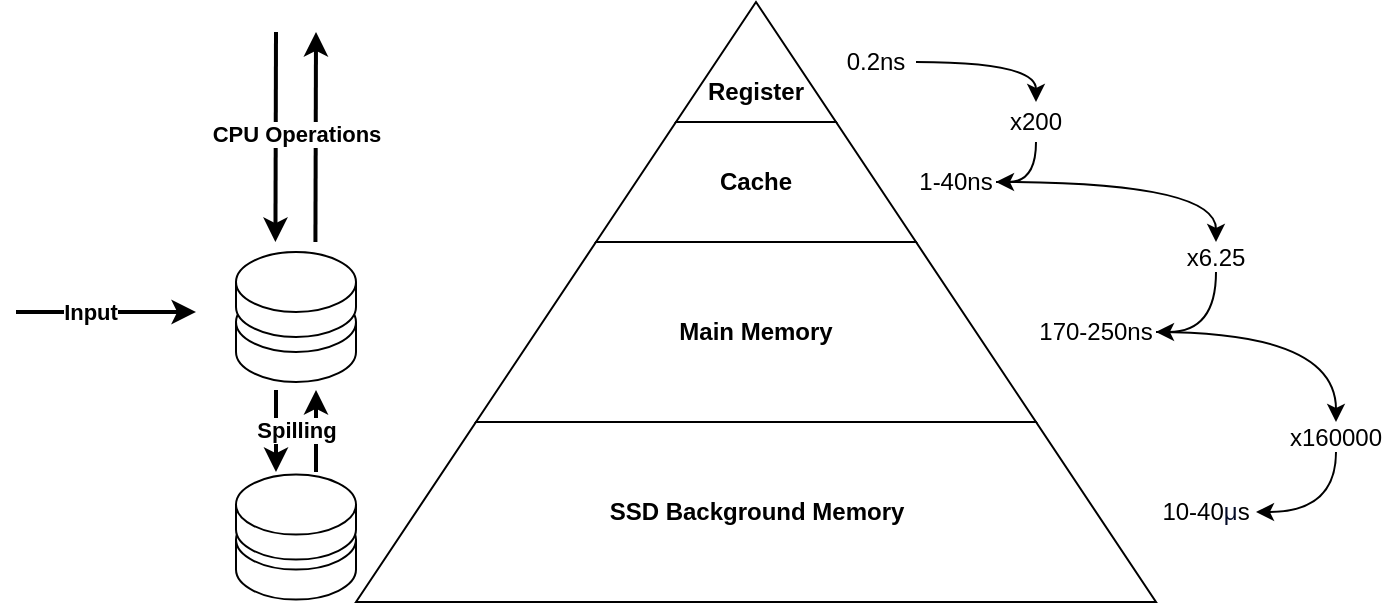<mxfile version="26.0.16">
  <diagram name="Seite-1" id="IGzOPPFE7aq8hMTPI8w9">
    <mxGraphModel dx="1295" dy="486" grid="1" gridSize="10" guides="1" tooltips="1" connect="1" arrows="1" fold="1" page="1" pageScale="1" pageWidth="827" pageHeight="1169" math="1" shadow="0">
      <root>
        <mxCell id="0" />
        <mxCell id="1" parent="0" />
        <mxCell id="xzeQXmWhyYh-CJMgQoSp-10" value="" style="triangle;whiteSpace=wrap;html=1;rotation=-90;" parent="1" vertex="1">
          <mxGeometry x="380" y="400" width="60" height="80" as="geometry" />
        </mxCell>
        <mxCell id="xzeQXmWhyYh-CJMgQoSp-12" value="" style="shape=trapezoid;perimeter=trapezoidPerimeter;whiteSpace=wrap;html=1;fixedSize=1;size=40;" parent="1" vertex="1">
          <mxGeometry x="330" y="470" width="160" height="60" as="geometry" />
        </mxCell>
        <mxCell id="xzeQXmWhyYh-CJMgQoSp-14" value="" style="shape=trapezoid;perimeter=trapezoidPerimeter;whiteSpace=wrap;html=1;fixedSize=1;size=60;" parent="1" vertex="1">
          <mxGeometry x="270" y="530" width="280" height="90" as="geometry" />
        </mxCell>
        <mxCell id="xzeQXmWhyYh-CJMgQoSp-15" value="" style="shape=trapezoid;perimeter=trapezoidPerimeter;whiteSpace=wrap;html=1;fixedSize=1;size=60;" parent="1" vertex="1">
          <mxGeometry x="210" y="620" width="400" height="90" as="geometry" />
        </mxCell>
        <mxCell id="xzeQXmWhyYh-CJMgQoSp-16" value="&lt;b&gt;Register&lt;/b&gt;" style="text;html=1;align=center;verticalAlign=middle;whiteSpace=wrap;rounded=0;" parent="1" vertex="1">
          <mxGeometry x="380" y="440" width="60" height="30" as="geometry" />
        </mxCell>
        <mxCell id="xzeQXmWhyYh-CJMgQoSp-17" value="&lt;b&gt;Cache&lt;/b&gt;" style="text;html=1;align=center;verticalAlign=middle;whiteSpace=wrap;rounded=0;" parent="1" vertex="1">
          <mxGeometry x="380" y="485" width="60" height="30" as="geometry" />
        </mxCell>
        <mxCell id="xzeQXmWhyYh-CJMgQoSp-18" value="&lt;b&gt;Main Memory&lt;/b&gt;" style="text;html=1;align=center;verticalAlign=middle;whiteSpace=wrap;rounded=0;" parent="1" vertex="1">
          <mxGeometry x="370" y="560" width="80" height="30" as="geometry" />
        </mxCell>
        <mxCell id="xzeQXmWhyYh-CJMgQoSp-19" value="&lt;b&gt;SSD Background Memory&lt;/b&gt;" style="text;html=1;align=center;verticalAlign=middle;whiteSpace=wrap;rounded=0;" parent="1" vertex="1">
          <mxGeometry x="332.5" y="650" width="155" height="30" as="geometry" />
        </mxCell>
        <mxCell id="xzeQXmWhyYh-CJMgQoSp-31" style="edgeStyle=orthogonalEdgeStyle;rounded=0;orthogonalLoop=1;jettySize=auto;html=1;entryX=0.5;entryY=0;entryDx=0;entryDy=0;curved=1;" parent="1" source="xzeQXmWhyYh-CJMgQoSp-20" target="xzeQXmWhyYh-CJMgQoSp-24" edge="1">
          <mxGeometry relative="1" as="geometry" />
        </mxCell>
        <mxCell id="xzeQXmWhyYh-CJMgQoSp-20" value="0.2ns" style="text;html=1;align=center;verticalAlign=middle;whiteSpace=wrap;rounded=0;" parent="1" vertex="1">
          <mxGeometry x="450" y="425" width="40" height="30" as="geometry" />
        </mxCell>
        <mxCell id="xzeQXmWhyYh-CJMgQoSp-21" value="1-40ns" style="text;html=1;align=center;verticalAlign=middle;whiteSpace=wrap;rounded=0;" parent="1" vertex="1">
          <mxGeometry x="490" y="485" width="40" height="30" as="geometry" />
        </mxCell>
        <mxCell id="xzeQXmWhyYh-CJMgQoSp-34" style="edgeStyle=orthogonalEdgeStyle;rounded=0;orthogonalLoop=1;jettySize=auto;html=1;exitX=1;exitY=0.5;exitDx=0;exitDy=0;entryX=0.5;entryY=0;entryDx=0;entryDy=0;curved=1;" parent="1" source="xzeQXmWhyYh-CJMgQoSp-22" target="xzeQXmWhyYh-CJMgQoSp-26" edge="1">
          <mxGeometry relative="1" as="geometry">
            <Array as="points">
              <mxPoint x="700" y="575" />
            </Array>
          </mxGeometry>
        </mxCell>
        <mxCell id="xzeQXmWhyYh-CJMgQoSp-22" value="170-250ns" style="text;html=1;align=center;verticalAlign=middle;whiteSpace=wrap;rounded=0;" parent="1" vertex="1">
          <mxGeometry x="550" y="560" width="60" height="30" as="geometry" />
        </mxCell>
        <mxCell id="xzeQXmWhyYh-CJMgQoSp-23" value="10-40&lt;span style=&quot;color: rgb(4, 12, 40); text-align: left;&quot;&gt;&lt;font style=&quot;&quot;&gt;μ&lt;/font&gt;&lt;/span&gt;&lt;span style=&quot;background-color: transparent; color: light-dark(rgb(0, 0, 0), rgb(255, 255, 255));&quot;&gt;s&lt;/span&gt;" style="text;html=1;align=center;verticalAlign=middle;whiteSpace=wrap;rounded=0;" parent="1" vertex="1">
          <mxGeometry x="610" y="650" width="50" height="30" as="geometry" />
        </mxCell>
        <mxCell id="xzeQXmWhyYh-CJMgQoSp-27" style="edgeStyle=orthogonalEdgeStyle;rounded=0;orthogonalLoop=1;jettySize=auto;html=1;exitX=1;exitY=0.5;exitDx=0;exitDy=0;curved=1;entryX=0.5;entryY=0;entryDx=0;entryDy=0;" parent="1" source="xzeQXmWhyYh-CJMgQoSp-21" target="xzeQXmWhyYh-CJMgQoSp-25" edge="1">
          <mxGeometry relative="1" as="geometry" />
        </mxCell>
        <mxCell id="xzeQXmWhyYh-CJMgQoSp-32" style="edgeStyle=orthogonalEdgeStyle;rounded=0;orthogonalLoop=1;jettySize=auto;html=1;entryX=1;entryY=0.5;entryDx=0;entryDy=0;curved=1;" parent="1" source="xzeQXmWhyYh-CJMgQoSp-24" target="xzeQXmWhyYh-CJMgQoSp-21" edge="1">
          <mxGeometry relative="1" as="geometry" />
        </mxCell>
        <mxCell id="xzeQXmWhyYh-CJMgQoSp-24" value="x200" style="text;html=1;align=center;verticalAlign=middle;whiteSpace=wrap;rounded=0;" parent="1" vertex="1">
          <mxGeometry x="520" y="460" width="60" height="20" as="geometry" />
        </mxCell>
        <mxCell id="xzeQXmWhyYh-CJMgQoSp-28" style="edgeStyle=orthogonalEdgeStyle;rounded=0;orthogonalLoop=1;jettySize=auto;html=1;curved=1;entryX=1;entryY=0.5;entryDx=0;entryDy=0;exitX=0.5;exitY=1;exitDx=0;exitDy=0;" parent="1" source="xzeQXmWhyYh-CJMgQoSp-25" target="xzeQXmWhyYh-CJMgQoSp-22" edge="1">
          <mxGeometry relative="1" as="geometry">
            <Array as="points">
              <mxPoint x="640" y="575" />
            </Array>
            <mxPoint x="700" y="570" as="targetPoint" />
          </mxGeometry>
        </mxCell>
        <mxCell id="xzeQXmWhyYh-CJMgQoSp-25" value="x6.25" style="text;html=1;align=center;verticalAlign=middle;whiteSpace=wrap;rounded=0;" parent="1" vertex="1">
          <mxGeometry x="610" y="530" width="60" height="15" as="geometry" />
        </mxCell>
        <mxCell id="xzeQXmWhyYh-CJMgQoSp-35" style="edgeStyle=orthogonalEdgeStyle;rounded=0;orthogonalLoop=1;jettySize=auto;html=1;entryX=1;entryY=0.5;entryDx=0;entryDy=0;curved=1;exitX=0.5;exitY=1;exitDx=0;exitDy=0;" parent="1" source="xzeQXmWhyYh-CJMgQoSp-26" target="xzeQXmWhyYh-CJMgQoSp-23" edge="1">
          <mxGeometry relative="1" as="geometry">
            <Array as="points">
              <mxPoint x="700" y="665" />
            </Array>
          </mxGeometry>
        </mxCell>
        <mxCell id="xzeQXmWhyYh-CJMgQoSp-26" value="x160000" style="text;html=1;align=center;verticalAlign=middle;whiteSpace=wrap;rounded=0;" parent="1" vertex="1">
          <mxGeometry x="670" y="620" width="60" height="15" as="geometry" />
        </mxCell>
        <mxCell id="gDjq5VceVf-SCCc0VJiq-2" value="" style="endArrow=classic;html=1;rounded=0;strokeWidth=2;" parent="1" edge="1">
          <mxGeometry width="50" height="50" relative="1" as="geometry">
            <mxPoint x="40" y="565" as="sourcePoint" />
            <mxPoint x="130" y="565" as="targetPoint" />
          </mxGeometry>
        </mxCell>
        <mxCell id="VBUTdxjnh0rxI4QkkXef-1" value="&lt;b&gt;Input&lt;/b&gt;" style="edgeLabel;html=1;align=center;verticalAlign=middle;resizable=0;points=[];" vertex="1" connectable="0" parent="gDjq5VceVf-SCCc0VJiq-2">
          <mxGeometry x="-0.192" relative="1" as="geometry">
            <mxPoint as="offset" />
          </mxGeometry>
        </mxCell>
        <mxCell id="gDjq5VceVf-SCCc0VJiq-3" value="" style="endArrow=classic;html=1;rounded=0;strokeWidth=2;" parent="1" edge="1">
          <mxGeometry width="50" height="50" relative="1" as="geometry">
            <mxPoint x="189.71" y="530" as="sourcePoint" />
            <mxPoint x="190" y="425" as="targetPoint" />
          </mxGeometry>
        </mxCell>
        <mxCell id="VBUTdxjnh0rxI4QkkXef-4" value="" style="shape=cylinder3;whiteSpace=wrap;html=1;boundedLbl=1;backgroundOutline=1;size=15;" vertex="1" parent="1">
          <mxGeometry x="150" y="555" width="60" height="45" as="geometry" />
        </mxCell>
        <mxCell id="VBUTdxjnh0rxI4QkkXef-5" value="" style="shape=cylinder3;whiteSpace=wrap;html=1;boundedLbl=1;backgroundOutline=1;size=15;" vertex="1" parent="1">
          <mxGeometry x="150" y="535" width="60" height="42.5" as="geometry" />
        </mxCell>
        <mxCell id="VBUTdxjnh0rxI4QkkXef-6" value="" style="endArrow=classic;html=1;rounded=0;strokeWidth=2;" edge="1" parent="1">
          <mxGeometry width="50" height="50" relative="1" as="geometry">
            <mxPoint x="170" y="425" as="sourcePoint" />
            <mxPoint x="169.71" y="530" as="targetPoint" />
          </mxGeometry>
        </mxCell>
        <mxCell id="VBUTdxjnh0rxI4QkkXef-8" value="&lt;b&gt;CPU Operations&lt;/b&gt;" style="edgeLabel;html=1;align=center;verticalAlign=middle;resizable=0;points=[];" vertex="1" connectable="0" parent="VBUTdxjnh0rxI4QkkXef-6">
          <mxGeometry x="-0.019" relative="1" as="geometry">
            <mxPoint x="10" y="-1" as="offset" />
          </mxGeometry>
        </mxCell>
        <mxCell id="VBUTdxjnh0rxI4QkkXef-9" value="" style="shape=cylinder3;whiteSpace=wrap;html=1;boundedLbl=1;backgroundOutline=1;size=15;" vertex="1" parent="1">
          <mxGeometry x="150" y="663.79" width="60" height="45" as="geometry" />
        </mxCell>
        <mxCell id="VBUTdxjnh0rxI4QkkXef-10" value="" style="shape=cylinder3;whiteSpace=wrap;html=1;boundedLbl=1;backgroundOutline=1;size=15;" vertex="1" parent="1">
          <mxGeometry x="150" y="646.29" width="60" height="42.5" as="geometry" />
        </mxCell>
        <mxCell id="VBUTdxjnh0rxI4QkkXef-11" value="" style="endArrow=classic;html=1;rounded=0;strokeWidth=2;" edge="1" parent="1">
          <mxGeometry width="50" height="50" relative="1" as="geometry">
            <mxPoint x="190" y="645" as="sourcePoint" />
            <mxPoint x="190" y="604" as="targetPoint" />
          </mxGeometry>
        </mxCell>
        <mxCell id="VBUTdxjnh0rxI4QkkXef-12" value="" style="endArrow=classic;html=1;rounded=0;strokeWidth=2;" edge="1" parent="1">
          <mxGeometry width="50" height="50" relative="1" as="geometry">
            <mxPoint x="170" y="604" as="sourcePoint" />
            <mxPoint x="170" y="645" as="targetPoint" />
          </mxGeometry>
        </mxCell>
        <mxCell id="VBUTdxjnh0rxI4QkkXef-13" value="&lt;b&gt;Spilling&lt;/b&gt;" style="edgeLabel;html=1;align=center;verticalAlign=middle;resizable=0;points=[];" vertex="1" connectable="0" parent="VBUTdxjnh0rxI4QkkXef-12">
          <mxGeometry x="-0.019" relative="1" as="geometry">
            <mxPoint x="10" as="offset" />
          </mxGeometry>
        </mxCell>
      </root>
    </mxGraphModel>
  </diagram>
</mxfile>

